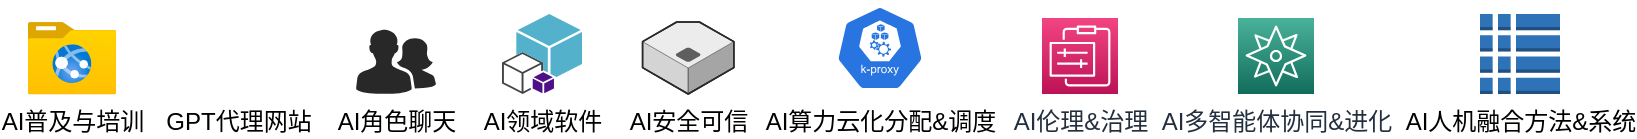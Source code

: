 <mxfile version="21.3.8" type="github">
  <diagram name="第 1 页" id="7EpxbtDrcAWFijRyKHcl">
    <mxGraphModel dx="1004" dy="648" grid="1" gridSize="10" guides="1" tooltips="1" connect="1" arrows="1" fold="1" page="1" pageScale="1" pageWidth="827" pageHeight="1169" math="0" shadow="0">
      <root>
        <mxCell id="0" />
        <mxCell id="1" parent="0" />
        <mxCell id="6ieo0HuLiUpkhTFuR5VV-6" value="AI普及与培训" style="image;aspect=fixed;html=1;points=[];align=center;fontSize=12;image=img/lib/azure2/general/Folder_Website.svg;" vertex="1" parent="1">
          <mxGeometry x="16" y="320" width="44" height="36.23" as="geometry" />
        </mxCell>
        <mxCell id="6ieo0HuLiUpkhTFuR5VV-9" value="GPT代理网站" style="shape=image;html=1;verticalAlign=top;verticalLabelPosition=bottom;labelBackgroundColor=#ffffff;imageAspect=0;aspect=fixed;image=https://cdn4.iconfinder.com/data/icons/success-filloutline/64/website-seo_and_web-internet-technology-application-128.png" vertex="1" parent="1">
          <mxGeometry x="103" y="320" width="36.23" height="36.23" as="geometry" />
        </mxCell>
        <mxCell id="6ieo0HuLiUpkhTFuR5VV-10" value="AI角色聊天" style="verticalLabelPosition=bottom;sketch=0;html=1;fillColor=#282828;strokeColor=none;verticalAlign=top;pointerEvents=1;align=center;shape=mxgraph.cisco_safe.people_places_things_icons.icon2;" vertex="1" parent="1">
          <mxGeometry x="180" y="323.62" width="40" height="32.38" as="geometry" />
        </mxCell>
        <mxCell id="6ieo0HuLiUpkhTFuR5VV-12" value="AI领域软件" style="outlineConnect=0;dashed=0;verticalLabelPosition=bottom;verticalAlign=top;align=center;html=1;shape=mxgraph.aws3.toolkit_for_visual_studio;fillColor=#53B1CB;gradientColor=none;" vertex="1" parent="1">
          <mxGeometry x="253" y="316" width="40" height="40" as="geometry" />
        </mxCell>
        <mxCell id="6ieo0HuLiUpkhTFuR5VV-15" value="&lt;span class=&quot;notion-enable-hover&quot; data-token-index=&quot;0&quot; style=&quot;&quot;&gt;AI安全可信&lt;/span&gt;" style="verticalLabelPosition=bottom;html=1;verticalAlign=top;strokeWidth=1;align=center;outlineConnect=0;dashed=0;outlineConnect=0;shape=mxgraph.aws3d.instance;fillColor=#ECECEC;strokeColor=#5E5E5E;aspect=fixed;" vertex="1" parent="1">
          <mxGeometry x="323.28" y="320" width="45.65" height="36" as="geometry" />
        </mxCell>
        <mxCell id="6ieo0HuLiUpkhTFuR5VV-17" value="AI算力云化分配&amp;amp;调度" style="sketch=0;html=1;dashed=0;whitespace=wrap;fillColor=#2875E2;strokeColor=#ffffff;points=[[0.005,0.63,0],[0.1,0.2,0],[0.9,0.2,0],[0.5,0,0],[0.995,0.63,0],[0.72,0.99,0],[0.5,1,0],[0.28,0.99,0]];verticalLabelPosition=bottom;align=center;verticalAlign=top;shape=mxgraph.kubernetes.icon;prIcon=k_proxy" vertex="1" parent="1">
          <mxGeometry x="420" y="310" width="44" height="46" as="geometry" />
        </mxCell>
        <mxCell id="6ieo0HuLiUpkhTFuR5VV-18" value="AI伦理&amp;amp;治理" style="sketch=0;points=[[0,0,0],[0.25,0,0],[0.5,0,0],[0.75,0,0],[1,0,0],[0,1,0],[0.25,1,0],[0.5,1,0],[0.75,1,0],[1,1,0],[0,0.25,0],[0,0.5,0],[0,0.75,0],[1,0.25,0],[1,0.5,0],[1,0.75,0]];points=[[0,0,0],[0.25,0,0],[0.5,0,0],[0.75,0,0],[1,0,0],[0,1,0],[0.25,1,0],[0.5,1,0],[0.75,1,0],[1,1,0],[0,0.25,0],[0,0.5,0],[0,0.75,0],[1,0.25,0],[1,0.5,0],[1,0.75,0]];outlineConnect=0;fontColor=#232F3E;gradientColor=#F34482;gradientDirection=north;fillColor=#BC1356;strokeColor=#ffffff;dashed=0;verticalLabelPosition=bottom;verticalAlign=top;align=center;html=1;fontSize=12;fontStyle=0;aspect=fixed;shape=mxgraph.aws4.resourceIcon;resIcon=mxgraph.aws4.management_and_governance;" vertex="1" parent="1">
          <mxGeometry x="523" y="318" width="38" height="38" as="geometry" />
        </mxCell>
        <mxCell id="6ieo0HuLiUpkhTFuR5VV-19" value="AI多智能体协同&amp;amp;进化" style="sketch=0;points=[[0,0,0],[0.25,0,0],[0.5,0,0],[0.75,0,0],[1,0,0],[0,1,0],[0.25,1,0],[0.5,1,0],[0.75,1,0],[1,1,0],[0,0.25,0],[0,0.5,0],[0,0.75,0],[1,0.25,0],[1,0.5,0],[1,0.75,0]];outlineConnect=0;fontColor=#232F3E;gradientColor=#4AB29A;gradientDirection=north;fillColor=#116D5B;strokeColor=#ffffff;dashed=0;verticalLabelPosition=bottom;verticalAlign=top;align=center;html=1;fontSize=12;fontStyle=0;aspect=fixed;shape=mxgraph.aws4.resourceIcon;resIcon=mxgraph.aws4.migration_evaluator;" vertex="1" parent="1">
          <mxGeometry x="621" y="318" width="38" height="38" as="geometry" />
        </mxCell>
        <mxCell id="6ieo0HuLiUpkhTFuR5VV-20" value="AI人机融合方法&amp;amp;系统" style="outlineConnect=0;dashed=0;verticalLabelPosition=bottom;verticalAlign=top;align=center;html=1;shape=mxgraph.aws3.global_secondary_index;fillColor=#2E73B8;gradientColor=none;" vertex="1" parent="1">
          <mxGeometry x="742" y="316" width="40" height="40" as="geometry" />
        </mxCell>
      </root>
    </mxGraphModel>
  </diagram>
</mxfile>
